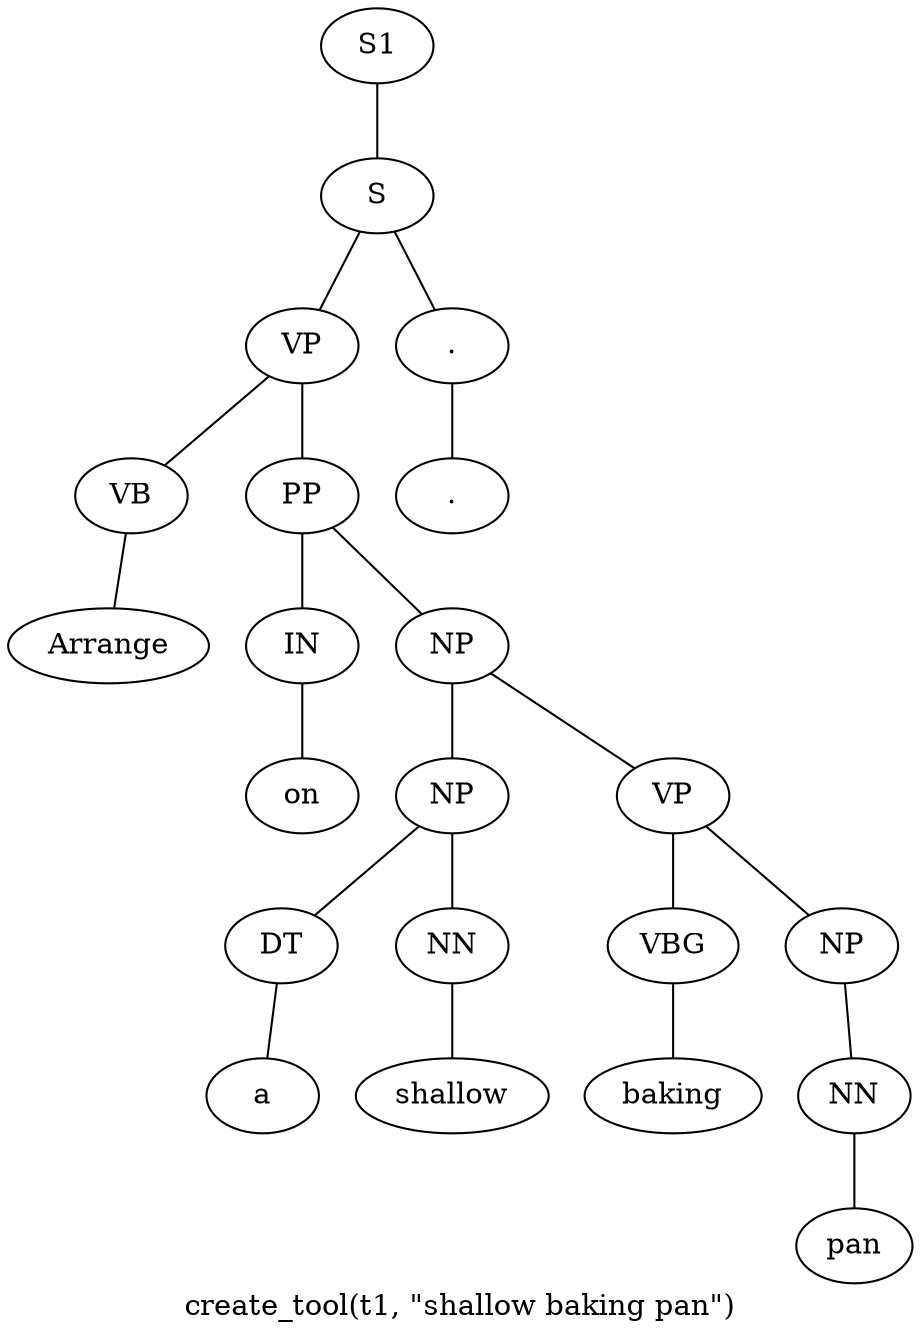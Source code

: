 graph SyntaxGraph {
	label = "create_tool(t1, \"shallow baking pan\")";
	Node0 [label="S1"];
	Node1 [label="S"];
	Node2 [label="VP"];
	Node3 [label="VB"];
	Node4 [label="Arrange"];
	Node5 [label="PP"];
	Node6 [label="IN"];
	Node7 [label="on"];
	Node8 [label="NP"];
	Node9 [label="NP"];
	Node10 [label="DT"];
	Node11 [label="a"];
	Node12 [label="NN"];
	Node13 [label="shallow"];
	Node14 [label="VP"];
	Node15 [label="VBG"];
	Node16 [label="baking"];
	Node17 [label="NP"];
	Node18 [label="NN"];
	Node19 [label="pan"];
	Node20 [label="."];
	Node21 [label="."];

	Node0 -- Node1;
	Node1 -- Node2;
	Node1 -- Node20;
	Node2 -- Node3;
	Node2 -- Node5;
	Node3 -- Node4;
	Node5 -- Node6;
	Node5 -- Node8;
	Node6 -- Node7;
	Node8 -- Node9;
	Node8 -- Node14;
	Node9 -- Node10;
	Node9 -- Node12;
	Node10 -- Node11;
	Node12 -- Node13;
	Node14 -- Node15;
	Node14 -- Node17;
	Node15 -- Node16;
	Node17 -- Node18;
	Node18 -- Node19;
	Node20 -- Node21;
}
